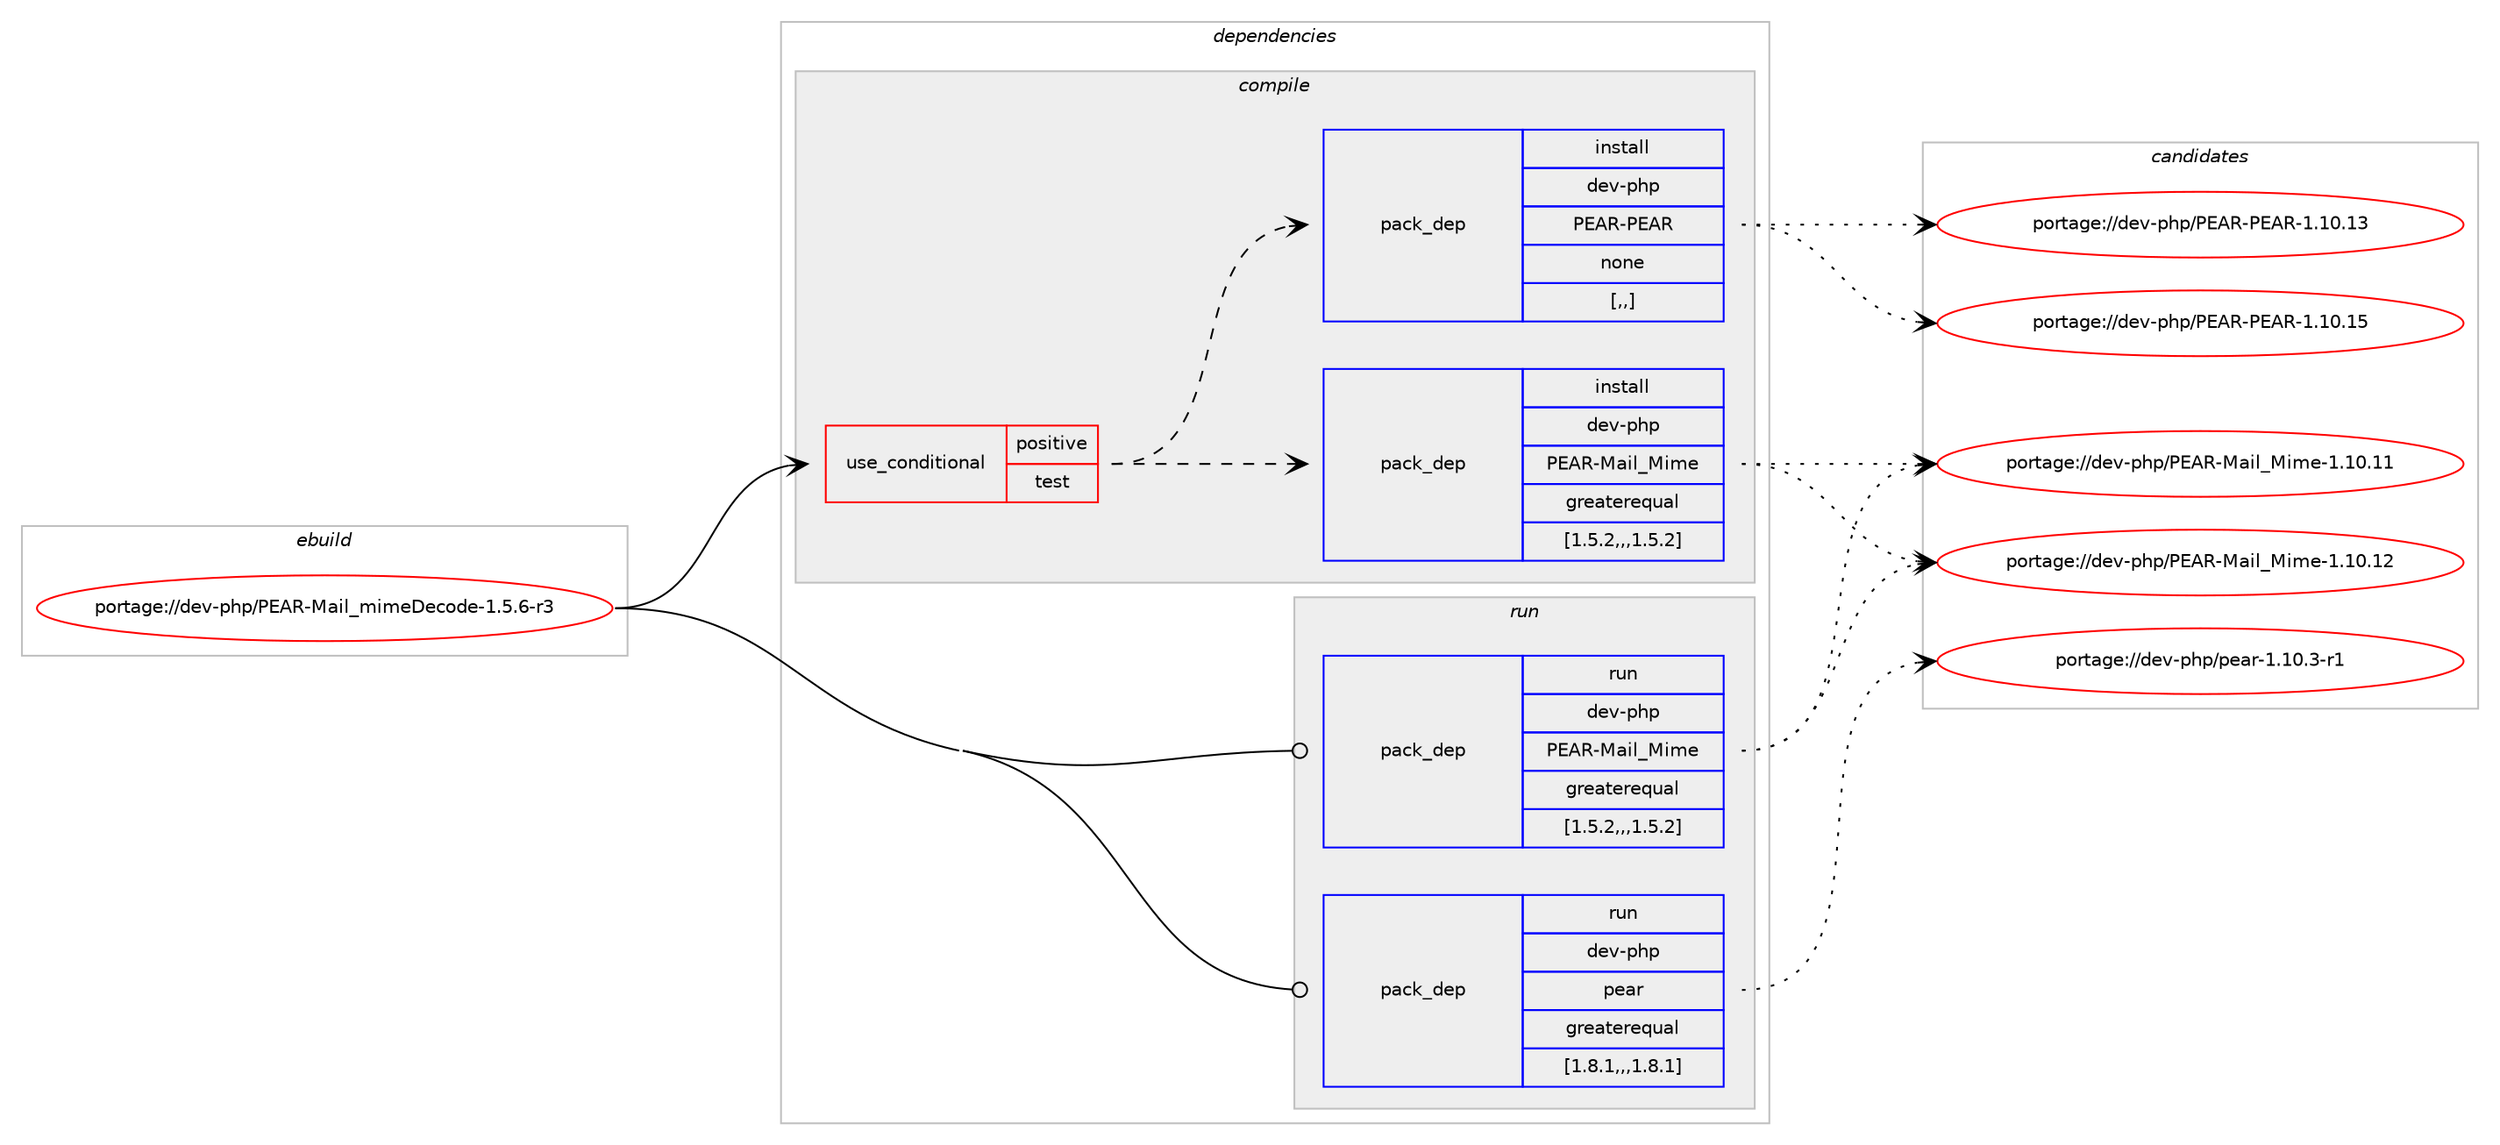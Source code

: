 digraph prolog {

# *************
# Graph options
# *************

newrank=true;
concentrate=true;
compound=true;
graph [rankdir=LR,fontname=Helvetica,fontsize=10,ranksep=1.5];#, ranksep=2.5, nodesep=0.2];
edge  [arrowhead=vee];
node  [fontname=Helvetica,fontsize=10];

# **********
# The ebuild
# **********

subgraph cluster_leftcol {
color=gray;
label=<<i>ebuild</i>>;
id [label="portage://dev-php/PEAR-Mail_mimeDecode-1.5.6-r3", color=red, width=4, href="../dev-php/PEAR-Mail_mimeDecode-1.5.6-r3.svg"];
}

# ****************
# The dependencies
# ****************

subgraph cluster_midcol {
color=gray;
label=<<i>dependencies</i>>;
subgraph cluster_compile {
fillcolor="#eeeeee";
style=filled;
label=<<i>compile</i>>;
subgraph cond30111 {
dependency139931 [label=<<TABLE BORDER="0" CELLBORDER="1" CELLSPACING="0" CELLPADDING="4"><TR><TD ROWSPAN="3" CELLPADDING="10">use_conditional</TD></TR><TR><TD>positive</TD></TR><TR><TD>test</TD></TR></TABLE>>, shape=none, color=red];
subgraph pack108585 {
dependency139932 [label=<<TABLE BORDER="0" CELLBORDER="1" CELLSPACING="0" CELLPADDING="4" WIDTH="220"><TR><TD ROWSPAN="6" CELLPADDING="30">pack_dep</TD></TR><TR><TD WIDTH="110">install</TD></TR><TR><TD>dev-php</TD></TR><TR><TD>PEAR-Mail_Mime</TD></TR><TR><TD>greaterequal</TD></TR><TR><TD>[1.5.2,,,1.5.2]</TD></TR></TABLE>>, shape=none, color=blue];
}
dependency139931:e -> dependency139932:w [weight=20,style="dashed",arrowhead="vee"];
subgraph pack108586 {
dependency139933 [label=<<TABLE BORDER="0" CELLBORDER="1" CELLSPACING="0" CELLPADDING="4" WIDTH="220"><TR><TD ROWSPAN="6" CELLPADDING="30">pack_dep</TD></TR><TR><TD WIDTH="110">install</TD></TR><TR><TD>dev-php</TD></TR><TR><TD>PEAR-PEAR</TD></TR><TR><TD>none</TD></TR><TR><TD>[,,]</TD></TR></TABLE>>, shape=none, color=blue];
}
dependency139931:e -> dependency139933:w [weight=20,style="dashed",arrowhead="vee"];
}
id:e -> dependency139931:w [weight=20,style="solid",arrowhead="vee"];
}
subgraph cluster_compileandrun {
fillcolor="#eeeeee";
style=filled;
label=<<i>compile and run</i>>;
}
subgraph cluster_run {
fillcolor="#eeeeee";
style=filled;
label=<<i>run</i>>;
subgraph pack108587 {
dependency139934 [label=<<TABLE BORDER="0" CELLBORDER="1" CELLSPACING="0" CELLPADDING="4" WIDTH="220"><TR><TD ROWSPAN="6" CELLPADDING="30">pack_dep</TD></TR><TR><TD WIDTH="110">run</TD></TR><TR><TD>dev-php</TD></TR><TR><TD>PEAR-Mail_Mime</TD></TR><TR><TD>greaterequal</TD></TR><TR><TD>[1.5.2,,,1.5.2]</TD></TR></TABLE>>, shape=none, color=blue];
}
id:e -> dependency139934:w [weight=20,style="solid",arrowhead="odot"];
subgraph pack108588 {
dependency139935 [label=<<TABLE BORDER="0" CELLBORDER="1" CELLSPACING="0" CELLPADDING="4" WIDTH="220"><TR><TD ROWSPAN="6" CELLPADDING="30">pack_dep</TD></TR><TR><TD WIDTH="110">run</TD></TR><TR><TD>dev-php</TD></TR><TR><TD>pear</TD></TR><TR><TD>greaterequal</TD></TR><TR><TD>[1.8.1,,,1.8.1]</TD></TR></TABLE>>, shape=none, color=blue];
}
id:e -> dependency139935:w [weight=20,style="solid",arrowhead="odot"];
}
}

# **************
# The candidates
# **************

subgraph cluster_choices {
rank=same;
color=gray;
label=<<i>candidates</i>>;

subgraph choice108585 {
color=black;
nodesep=1;
choice10010111845112104112478069658245779710510895771051091014549464948464950 [label="portage://dev-php/PEAR-Mail_Mime-1.10.12", color=red, width=4,href="../dev-php/PEAR-Mail_Mime-1.10.12.svg"];
choice10010111845112104112478069658245779710510895771051091014549464948464949 [label="portage://dev-php/PEAR-Mail_Mime-1.10.11", color=red, width=4,href="../dev-php/PEAR-Mail_Mime-1.10.11.svg"];
dependency139932:e -> choice10010111845112104112478069658245779710510895771051091014549464948464950:w [style=dotted,weight="100"];
dependency139932:e -> choice10010111845112104112478069658245779710510895771051091014549464948464949:w [style=dotted,weight="100"];
}
subgraph choice108586 {
color=black;
nodesep=1;
choice10010111845112104112478069658245806965824549464948464953 [label="portage://dev-php/PEAR-PEAR-1.10.15", color=red, width=4,href="../dev-php/PEAR-PEAR-1.10.15.svg"];
choice10010111845112104112478069658245806965824549464948464951 [label="portage://dev-php/PEAR-PEAR-1.10.13", color=red, width=4,href="../dev-php/PEAR-PEAR-1.10.13.svg"];
dependency139933:e -> choice10010111845112104112478069658245806965824549464948464953:w [style=dotted,weight="100"];
dependency139933:e -> choice10010111845112104112478069658245806965824549464948464951:w [style=dotted,weight="100"];
}
subgraph choice108587 {
color=black;
nodesep=1;
choice10010111845112104112478069658245779710510895771051091014549464948464950 [label="portage://dev-php/PEAR-Mail_Mime-1.10.12", color=red, width=4,href="../dev-php/PEAR-Mail_Mime-1.10.12.svg"];
choice10010111845112104112478069658245779710510895771051091014549464948464949 [label="portage://dev-php/PEAR-Mail_Mime-1.10.11", color=red, width=4,href="../dev-php/PEAR-Mail_Mime-1.10.11.svg"];
dependency139934:e -> choice10010111845112104112478069658245779710510895771051091014549464948464950:w [style=dotted,weight="100"];
dependency139934:e -> choice10010111845112104112478069658245779710510895771051091014549464948464949:w [style=dotted,weight="100"];
}
subgraph choice108588 {
color=black;
nodesep=1;
choice100101118451121041124711210197114454946494846514511449 [label="portage://dev-php/pear-1.10.3-r1", color=red, width=4,href="../dev-php/pear-1.10.3-r1.svg"];
dependency139935:e -> choice100101118451121041124711210197114454946494846514511449:w [style=dotted,weight="100"];
}
}

}

